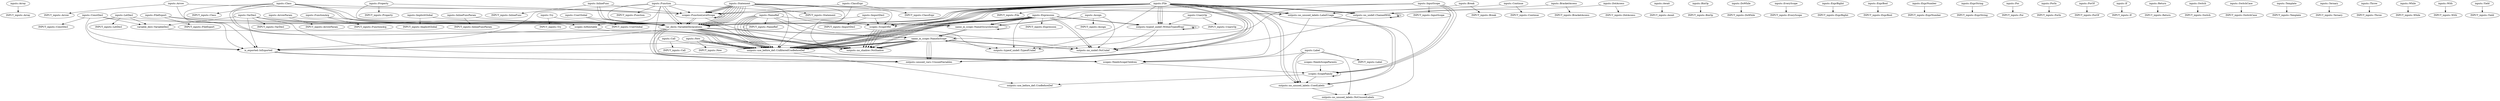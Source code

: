 digraph {
    0 [label="INPUT_inputs::Array"];
    1 [label="INPUT_inputs::Arrow"];
    2 [label="INPUT_inputs::ArrowParam"];
    3 [label="INPUT_inputs::Assign"];
    4 [label="INPUT_inputs::Await"];
    5 [label="INPUT_inputs::BinOp"];
    6 [label="INPUT_inputs::BracketAccess"];
    7 [label="INPUT_inputs::Break"];
    8 [label="INPUT_inputs::Call"];
    9 [label="INPUT_inputs::Class"];
    10 [label="INPUT_inputs::ClassExpr"];
    11 [label="INPUT_inputs::ConstDecl"];
    12 [label="INPUT_inputs::Continue"];
    13 [label="INPUT_inputs::DoWhile"];
    14 [label="INPUT_inputs::DotAccess"];
    15 [label="INPUT_inputs::EveryScope"];
    16 [label="INPUT_inputs::ExprBigInt"];
    17 [label="INPUT_inputs::ExprBool"];
    18 [label="INPUT_inputs::ExprNumber"];
    19 [label="INPUT_inputs::ExprString"];
    20 [label="INPUT_inputs::Expression"];
    21 [label="INPUT_inputs::File"];
    22 [label="INPUT_inputs::FileExport"];
    23 [label="INPUT_inputs::For"];
    24 [label="INPUT_inputs::ForIn"];
    25 [label="INPUT_inputs::ForOf"];
    26 [label="INPUT_inputs::Function"];
    27 [label="INPUT_inputs::FunctionArg"];
    28 [label="INPUT_inputs::If"];
    29 [label="INPUT_inputs::ImplicitGlobal"];
    30 [label="INPUT_inputs::ImportDecl"];
    31 [label="INPUT_inputs::InlineFunc"];
    32 [label="INPUT_inputs::InlineFuncParam"];
    33 [label="INPUT_inputs::InputScope"];
    34 [label="INPUT_inputs::Label"];
    35 [label="INPUT_inputs::LetDecl"];
    36 [label="INPUT_inputs::NameRef"];
    37 [label="INPUT_inputs::New"];
    38 [label="INPUT_inputs::Property"];
    39 [label="INPUT_inputs::Return"];
    40 [label="INPUT_inputs::Statement"];
    41 [label="INPUT_inputs::Switch"];
    42 [label="INPUT_inputs::SwitchCase"];
    43 [label="INPUT_inputs::Template"];
    44 [label="INPUT_inputs::Ternary"];
    45 [label="INPUT_inputs::Throw"];
    46 [label="INPUT_inputs::Try"];
    47 [label="INPUT_inputs::UnaryOp"];
    48 [label="INPUT_inputs::UserGlobal"];
    49 [label="INPUT_inputs::VarDecl"];
    50 [label="INPUT_inputs::While"];
    51 [label="INPUT_inputs::With"];
    52 [label="INPUT_inputs::Yield"];
    53 [label="inputs::Array"];
    54 [label="inputs::Arrow"];
    55 [label="inputs::ArrowParam"];
    56 [label="inputs::Assign"];
    57 [label="inputs::Await"];
    58 [label="inputs::BinOp"];
    59 [label="inputs::BracketAccess"];
    60 [label="inputs::Break"];
    61 [label="inputs::Call"];
    62 [label="inputs::Class"];
    63 [label="inputs::ClassExpr"];
    64 [label="inputs::ConstDecl"];
    65 [label="inputs::Continue"];
    66 [label="inputs::DoWhile"];
    67 [label="inputs::DotAccess"];
    68 [label="inputs::EveryScope"];
    69 [label="inputs::ExprBigInt"];
    70 [label="inputs::ExprBool"];
    71 [label="inputs::ExprNumber"];
    72 [label="inputs::ExprString"];
    73 [label="inputs::Expression"];
    74 [label="inputs::File"];
    75 [label="inputs::FileExport"];
    76 [label="inputs::For"];
    77 [label="inputs::ForIn"];
    78 [label="inputs::ForOf"];
    79 [label="inputs::Function"];
    80 [label="inputs::FunctionArg"];
    81 [label="inputs::If"];
    82 [label="inputs::ImplicitGlobal"];
    83 [label="inputs::ImportDecl"];
    84 [label="inputs::InlineFunc"];
    85 [label="inputs::InlineFuncParam"];
    86 [label="inputs::InputScope"];
    87 [label="inputs::Label"];
    88 [label="inputs::LetDecl"];
    89 [label="inputs::NameRef"];
    90 [label="inputs::New"];
    91 [label="inputs::Property"];
    92 [label="inputs::Return"];
    93 [label="inputs::Statement"];
    94 [label="inputs::Switch"];
    95 [label="inputs::SwitchCase"];
    96 [label="inputs::Template"];
    97 [label="inputs::Ternary"];
    98 [label="inputs::Throw"];
    99 [label="inputs::Try"];
    100 [label="inputs::UnaryOp"];
    101 [label="inputs::UserGlobal"];
    102 [label="inputs::VarDecl"];
    103 [label="inputs::While"];
    104 [label="inputs::With"];
    105 [label="inputs::Yield"];
    106 [label="is_exported::IsExported"];
    107 [label="name_in_scope::NameInScope"];
    108 [label="name_in_scope::NameOccursInScope"];
    109 [label="outputs::no_shadow::NoShadow"];
    110 [label="outputs::no_undef::ChainedWith"];
    111 [label="outputs::no_undef::NoUndef"];
    112 [label="outputs::no_unused_labels::LabelUsage"];
    113 [label="outputs::no_unused_labels::NoUnusedLabels"];
    114 [label="outputs::no_unused_labels::UsedLabels"];
    115 [label="outputs::typeof_undef::TypeofUndef"];
    116 [label="outputs::typeof_undef::WithinTypeofExpr"];
    117 [label="outputs::unused_vars::UnusedVariables"];
    118 [label="outputs::use_before_def::UnfilteredUseBeforeDef"];
    119 [label="outputs::use_before_def::UseBeforeDef"];
    120 [label="scopes::FunctionLevelScope"];
    121 [label="scopes::IsHoistable"];
    122 [label="scopes::NeedsScopeChildren"];
    123 [label="scopes::NeedsScopeParents"];
    124 [label="scopes::ScopeFamily"];
    125 [label="scopes::ScopeOfId"];
    126 [label="var_decls::VariableDeclarations"];
    127 [label="variable_decl::VariableDecl"];
    53 -> 0;
    54 -> 1;
    54 -> 120;
    54 -> 126;
    55 -> 2;
    55 -> 126;
    56 -> 3;
    56 -> 108;
    56 -> 111;
    57 -> 4;
    58 -> 5;
    59 -> 6;
    59 -> 110;
    60 -> 7;
    60 -> 112;
    61 -> 8;
    61 -> 118;
    62 -> 9;
    62 -> 106;
    62 -> 118;
    62 -> 118;
    62 -> 120;
    62 -> 125;
    62 -> 126;
    62 -> 126;
    63 -> 10;
    63 -> 118;
    63 -> 120;
    64 -> 11;
    64 -> 106;
    64 -> 126;
    64 -> 127;
    65 -> 12;
    65 -> 112;
    66 -> 13;
    67 -> 14;
    67 -> 110;
    68 -> 15;
    69 -> 16;
    70 -> 17;
    71 -> 18;
    72 -> 19;
    73 -> 20;
    73 -> 108;
    73 -> 108;
    73 -> 111;
    73 -> 111;
    73 -> 115;
    73 -> 116;
    73 -> 116;
    73 -> 118;
    73 -> 118;
    73 -> 118;
    73 -> 118;
    73 -> 118;
    73 -> 118;
    73 -> 125;
    74 -> 21;
    74 -> 109;
    74 -> 109;
    74 -> 110;
    74 -> 110;
    74 -> 110;
    74 -> 111;
    74 -> 111;
    74 -> 112;
    74 -> 112;
    74 -> 113;
    74 -> 114;
    74 -> 114;
    74 -> 115;
    74 -> 116;
    74 -> 116;
    74 -> 116;
    74 -> 117;
    74 -> 117;
    74 -> 117;
    74 -> 118;
    74 -> 118;
    74 -> 118;
    74 -> 118;
    74 -> 118;
    74 -> 120;
    74 -> 122;
    74 -> 125;
    74 -> 125;
    74 -> 126;
    74 -> 126;
    74 -> 126;
    75 -> 22;
    75 -> 106;
    75 -> 108;
    76 -> 23;
    77 -> 24;
    78 -> 25;
    79 -> 26;
    79 -> 106;
    79 -> 118;
    79 -> 120;
    79 -> 121;
    79 -> 122;
    79 -> 125;
    79 -> 126;
    79 -> 126;
    80 -> 27;
    80 -> 126;
    81 -> 28;
    82 -> 29;
    82 -> 126;
    83 -> 30;
    83 -> 125;
    83 -> 126;
    84 -> 31;
    84 -> 120;
    84 -> 126;
    84 -> 126;
    85 -> 32;
    85 -> 126;
    86 -> 33;
    86 -> 107;
    86 -> 108;
    86 -> 120;
    86 -> 124;
    86 -> 124;
    86 -> 124;
    87 -> 34;
    87 -> 113;
    87 -> 114;
    87 -> 114;
    87 -> 122;
    88 -> 35;
    88 -> 106;
    88 -> 126;
    88 -> 127;
    89 -> 36;
    89 -> 108;
    89 -> 111;
    89 -> 115;
    89 -> 118;
    89 -> 118;
    89 -> 118;
    89 -> 118;
    89 -> 118;
    90 -> 37;
    90 -> 118;
    90 -> 118;
    90 -> 118;
    90 -> 118;
    91 -> 38;
    91 -> 120;
    91 -> 126;
    92 -> 39;
    93 -> 40;
    93 -> 112;
    93 -> 112;
    93 -> 118;
    93 -> 120;
    93 -> 120;
    93 -> 120;
    93 -> 120;
    93 -> 122;
    93 -> 125;
    93 -> 126;
    93 -> 126;
    93 -> 126;
    93 -> 126;
    93 -> 126;
    93 -> 126;
    93 -> 126;
    93 -> 126;
    94 -> 41;
    95 -> 42;
    96 -> 43;
    97 -> 44;
    98 -> 45;
    99 -> 46;
    99 -> 126;
    100 -> 47;
    100 -> 116;
    101 -> 48;
    101 -> 126;
    102 -> 49;
    102 -> 106;
    102 -> 121;
    102 -> 122;
    102 -> 126;
    102 -> 127;
    103 -> 50;
    104 -> 51;
    105 -> 52;
    106 -> 117;
    106 -> 117;
    107 -> 106;
    107 -> 107;
    107 -> 109;
    107 -> 109;
    107 -> 109;
    107 -> 109;
    107 -> 111;
    107 -> 111;
    107 -> 115;
    107 -> 117;
    107 -> 117;
    107 -> 117;
    107 -> 118;
    107 -> 118;
    107 -> 118;
    107 -> 118;
    108 -> 107;
    108 -> 107;
    108 -> 108;
    110 -> 110;
    110 -> 110;
    110 -> 111;
    112 -> 114;
    112 -> 114;
    112 -> 122;
    114 -> 113;
    116 -> 111;
    116 -> 115;
    116 -> 116;
    116 -> 116;
    118 -> 119;
    118 -> 122;
    120 -> 109;
    120 -> 120;
    120 -> 126;
    120 -> 126;
    121 -> 109;
    122 -> 124;
    123 -> 124;
    124 -> 114;
    124 -> 119;
    124 -> 124;
    125 -> 109;
    125 -> 109;
    125 -> 109;
    125 -> 109;
    126 -> 106;
    126 -> 107;
    126 -> 107;
    126 -> 109;
    126 -> 109;
    126 -> 109;
    126 -> 109;
    126 -> 117;
    126 -> 117;
    126 -> 117;
    126 -> 118;
    126 -> 118;
    126 -> 118;
    126 -> 118;
    127 -> 118;
}